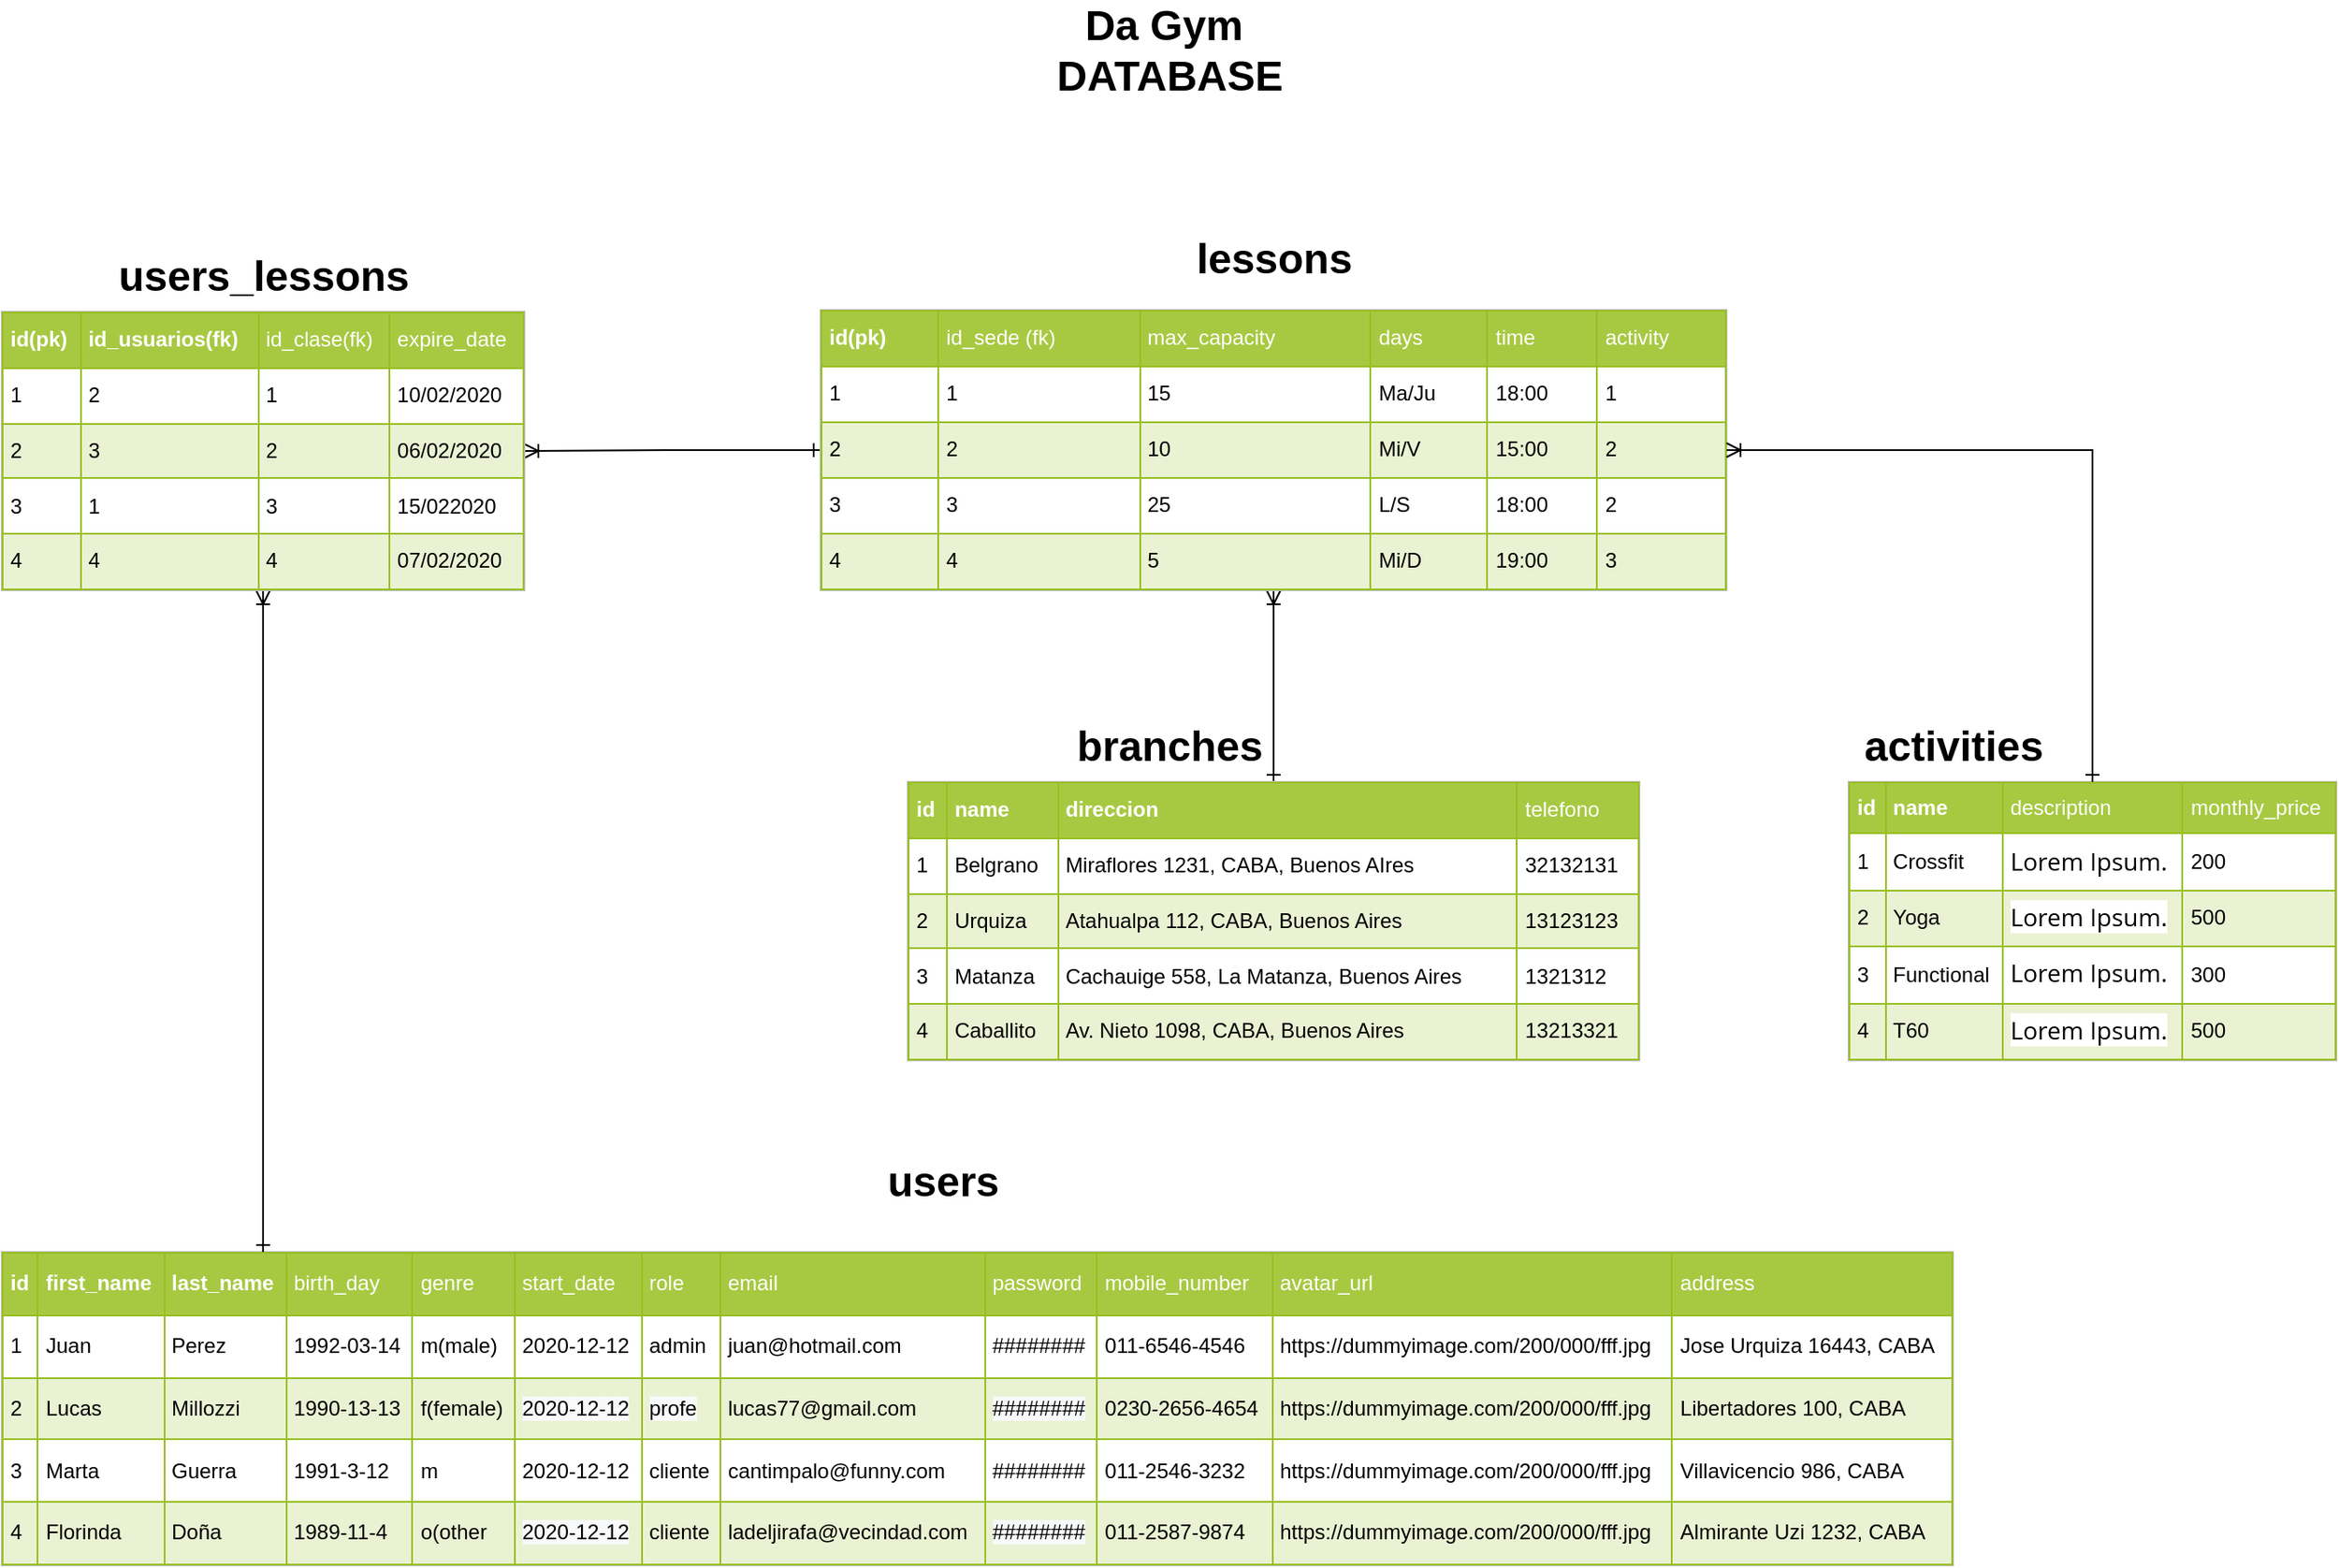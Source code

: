 <mxfile version="13.4.2" type="device"><diagram id="0NtiSybKZ7wH2OWDt5PK" name="Page-1"><mxGraphModel dx="1769" dy="621" grid="1" gridSize="10" guides="1" tooltips="1" connect="1" arrows="1" fold="1" page="1" pageScale="1" pageWidth="827" pageHeight="1169" math="0" shadow="0"><root><mxCell id="0"/><mxCell id="1" parent="0"/><mxCell id="klfMsKA60MxxlM0_cK2C-6" value="&lt;table border=&quot;1&quot; width=&quot;100%&quot; cellpadding=&quot;4&quot; style=&quot;width: 100% ; height: 100% ; border-collapse: collapse&quot;&gt;&lt;tbody&gt;&lt;tr style=&quot;background-color: #a7c942 ; color: #ffffff ; border: 1px solid #98bf21&quot;&gt;&lt;th align=&quot;left&quot;&gt;id&lt;/th&gt;&lt;th align=&quot;left&quot;&gt;name&lt;/th&gt;&lt;td&gt;description&lt;/td&gt;&lt;td&gt;monthly_price&lt;/td&gt;&lt;/tr&gt;&lt;tr style=&quot;border: 1px solid #98bf21&quot;&gt;&lt;td&gt;1&lt;/td&gt;&lt;td&gt;Crossfit&lt;/td&gt;&lt;td&gt;&lt;span style=&quot;margin: 0px ; padding: 0px ; font-family: &amp;#34;open sans&amp;#34; , &amp;#34;arial&amp;#34; , sans-serif ; font-size: 14px ; text-align: justify ; background-color: rgb(255 , 255 , 255)&quot;&gt;Lorem Ipsum&lt;/span&gt;&lt;span style=&quot;font-family: &amp;#34;open sans&amp;#34; , &amp;#34;arial&amp;#34; , sans-serif ; font-size: 14px ; text-align: justify ; background-color: rgb(255 , 255 , 255)&quot;&gt;.&lt;/span&gt;&lt;br&gt;&lt;/td&gt;&lt;td&gt;200&lt;/td&gt;&lt;/tr&gt;&lt;tr style=&quot;background-color: #eaf2d3 ; border: 1px solid #98bf21&quot;&gt;&lt;td&gt;2&lt;/td&gt;&lt;td&gt;Yoga&lt;/td&gt;&lt;td&gt;&lt;span style=&quot;margin: 0px ; padding: 0px ; font-family: &amp;#34;open sans&amp;#34; , &amp;#34;arial&amp;#34; , sans-serif ; font-size: 14px ; text-align: justify ; background-color: rgb(255 , 255 , 255)&quot;&gt;Lorem Ipsum&lt;/span&gt;&lt;span style=&quot;font-family: &amp;#34;open sans&amp;#34; , &amp;#34;arial&amp;#34; , sans-serif ; font-size: 14px ; text-align: justify ; background-color: rgb(255 , 255 , 255)&quot;&gt;.&lt;/span&gt;&lt;br&gt;&lt;/td&gt;&lt;td&gt;500&lt;/td&gt;&lt;/tr&gt;&lt;tr style=&quot;border: 1px solid #98bf21&quot;&gt;&lt;td&gt;3&lt;/td&gt;&lt;td&gt;Functional&lt;/td&gt;&lt;td&gt;&lt;span style=&quot;margin: 0px ; padding: 0px ; font-family: &amp;#34;open sans&amp;#34; , &amp;#34;arial&amp;#34; , sans-serif ; font-size: 14px ; text-align: justify ; background-color: rgb(255 , 255 , 255)&quot;&gt;Lorem Ipsum&lt;/span&gt;&lt;span style=&quot;font-family: &amp;#34;open sans&amp;#34; , &amp;#34;arial&amp;#34; , sans-serif ; font-size: 14px ; text-align: justify ; background-color: rgb(255 , 255 , 255)&quot;&gt;.&lt;/span&gt;&lt;br&gt;&lt;/td&gt;&lt;td&gt;300&lt;/td&gt;&lt;/tr&gt;&lt;tr style=&quot;background-color: #eaf2d3 ; border: 1px solid #98bf21&quot;&gt;&lt;td&gt;4&lt;/td&gt;&lt;td&gt;T60&lt;/td&gt;&lt;td&gt;&lt;span style=&quot;margin: 0px ; padding: 0px ; font-family: &amp;#34;open sans&amp;#34; , &amp;#34;arial&amp;#34; , sans-serif ; font-size: 14px ; text-align: justify ; background-color: rgb(255 , 255 , 255)&quot;&gt;Lorem Ipsum&lt;/span&gt;&lt;span style=&quot;font-family: &amp;#34;open sans&amp;#34; , &amp;#34;arial&amp;#34; , sans-serif ; font-size: 14px ; text-align: justify ; background-color: rgb(255 , 255 , 255)&quot;&gt;.&lt;/span&gt;&lt;br&gt;&lt;/td&gt;&lt;td&gt;500&lt;/td&gt;&lt;/tr&gt;&lt;/tbody&gt;&lt;/table&gt;" style="text;html=1;strokeColor=#c0c0c0;fillColor=#ffffff;overflow=fill;rounded=0;" parent="1" vertex="1"><mxGeometry x="390" y="520" width="280" height="160" as="geometry"/></mxCell><mxCell id="klfMsKA60MxxlM0_cK2C-7" value="activities" style="text;strokeColor=none;fillColor=none;html=1;fontSize=24;fontStyle=1;verticalAlign=middle;align=center;" parent="1" vertex="1"><mxGeometry x="400" y="480" width="100" height="40" as="geometry"/></mxCell><mxCell id="PfGOW9zBciBnfxJ2lD9T-17" style="edgeStyle=orthogonalEdgeStyle;rounded=0;orthogonalLoop=1;jettySize=auto;html=1;exitX=0.5;exitY=1;exitDx=0;exitDy=0;entryX=0.5;entryY=0;entryDx=0;entryDy=0;startArrow=ERoneToMany;startFill=0;endArrow=ERone;endFill=0;strokeWidth=1;" parent="1" source="klfMsKA60MxxlM0_cK2C-8" target="klfMsKA60MxxlM0_cK2C-15" edge="1"><mxGeometry relative="1" as="geometry"/></mxCell><mxCell id="8xahP0_aJ4fTAgVw9wXI-13" style="edgeStyle=orthogonalEdgeStyle;rounded=0;orthogonalLoop=1;jettySize=auto;html=1;exitX=0;exitY=0.5;exitDx=0;exitDy=0;entryX=1;entryY=0.5;entryDx=0;entryDy=0;startArrow=ERone;startFill=0;endArrow=ERoneToMany;endFill=0;" parent="1" source="klfMsKA60MxxlM0_cK2C-8" target="klfMsKA60MxxlM0_cK2C-21" edge="1"><mxGeometry relative="1" as="geometry"/></mxCell><mxCell id="klfMsKA60MxxlM0_cK2C-8" value="&lt;table border=&quot;1&quot; width=&quot;100%&quot; cellpadding=&quot;4&quot; style=&quot;width: 100% ; height: 100% ; border-collapse: collapse&quot;&gt;&lt;tbody&gt;&lt;tr style=&quot;background-color: #a7c942 ; color: #ffffff ; border: 1px solid #98bf21&quot;&gt;&lt;th align=&quot;left&quot;&gt;id(pk)&lt;/th&gt;&lt;td&gt;id_sede (fk)&lt;/td&gt;&lt;td&gt;max_capacity&lt;/td&gt;&lt;td&gt;days&lt;/td&gt;&lt;td&gt;time&lt;/td&gt;&lt;td&gt;activity&lt;/td&gt;&lt;/tr&gt;&lt;tr style=&quot;border: 1px solid #98bf21&quot;&gt;&lt;td&gt;1&lt;/td&gt;&lt;td&gt;1&lt;/td&gt;&lt;td&gt;15&lt;/td&gt;&lt;td&gt;Ma/Ju&lt;/td&gt;&lt;td&gt;18:00&lt;/td&gt;&lt;td&gt;1&lt;/td&gt;&lt;/tr&gt;&lt;tr style=&quot;background-color: #eaf2d3 ; border: 1px solid #98bf21&quot;&gt;&lt;td&gt;2&lt;br&gt;&lt;/td&gt;&lt;td&gt;2&lt;/td&gt;&lt;td&gt;10&lt;/td&gt;&lt;td&gt;Mi/V&lt;/td&gt;&lt;td&gt;15:00&lt;/td&gt;&lt;td&gt;2&lt;/td&gt;&lt;/tr&gt;&lt;tr style=&quot;border: 1px solid #98bf21&quot;&gt;&lt;td&gt;3&lt;/td&gt;&lt;td&gt;3&lt;/td&gt;&lt;td&gt;25&lt;/td&gt;&lt;td&gt;L/S&lt;/td&gt;&lt;td&gt;18:00&lt;/td&gt;&lt;td&gt;2&lt;/td&gt;&lt;/tr&gt;&lt;tr style=&quot;background-color: #eaf2d3 ; border: 1px solid #98bf21&quot;&gt;&lt;td&gt;4&lt;/td&gt;&lt;td&gt;4&lt;/td&gt;&lt;td&gt;5&lt;/td&gt;&lt;td&gt;Mi/D&lt;/td&gt;&lt;td&gt;19:00&lt;/td&gt;&lt;td&gt;3&lt;/td&gt;&lt;/tr&gt;&lt;/tbody&gt;&lt;/table&gt;" style="text;html=1;strokeColor=#c0c0c0;fillColor=#ffffff;overflow=fill;rounded=0;" parent="1" vertex="1"><mxGeometry x="-200" y="249" width="520" height="161" as="geometry"/></mxCell><mxCell id="klfMsKA60MxxlM0_cK2C-9" value="lessons" style="text;strokeColor=none;fillColor=none;html=1;fontSize=24;fontStyle=1;verticalAlign=middle;align=center;" parent="1" vertex="1"><mxGeometry x="-60" y="200" width="240" height="40" as="geometry"/></mxCell><mxCell id="klfMsKA60MxxlM0_cK2C-15" value="&lt;table border=&quot;1&quot; width=&quot;100%&quot; cellpadding=&quot;4&quot; style=&quot;width: 100% ; height: 100% ; border-collapse: collapse&quot;&gt;&lt;tbody&gt;&lt;tr style=&quot;background-color: #a7c942 ; color: #ffffff ; border: 1px solid #98bf21&quot;&gt;&lt;th align=&quot;left&quot;&gt;id&lt;/th&gt;&lt;th align=&quot;left&quot;&gt;name&lt;/th&gt;&lt;th align=&quot;left&quot;&gt;direccion&lt;/th&gt;&lt;td&gt;telefono&lt;/td&gt;&lt;/tr&gt;&lt;tr style=&quot;border: 1px solid #98bf21&quot;&gt;&lt;td&gt;1&lt;/td&gt;&lt;td&gt;Belgrano&lt;/td&gt;&lt;td&gt;Miraflores 1231, CABA, Buenos AIres&lt;/td&gt;&lt;td&gt;32132131&lt;/td&gt;&lt;/tr&gt;&lt;tr style=&quot;background-color: #eaf2d3 ; border: 1px solid #98bf21&quot;&gt;&lt;td&gt;2&lt;/td&gt;&lt;td&gt;Urquiza&lt;/td&gt;&lt;td&gt;Atahualpa 112, CABA, Buenos Aires&lt;/td&gt;&lt;td&gt;13123123&lt;/td&gt;&lt;/tr&gt;&lt;tr style=&quot;border: 1px solid #98bf21&quot;&gt;&lt;td&gt;3&lt;/td&gt;&lt;td&gt;Matanza&lt;/td&gt;&lt;td&gt;Cachauige 558, La Matanza, Buenos Aires&lt;/td&gt;&lt;td&gt;1321312&lt;/td&gt;&lt;/tr&gt;&lt;tr style=&quot;background-color: #eaf2d3 ; border: 1px solid #98bf21&quot;&gt;&lt;td&gt;4&lt;/td&gt;&lt;td&gt;Caballito&lt;/td&gt;&lt;td&gt;Av. Nieto 1098, CABA, Buenos Aires&lt;/td&gt;&lt;td&gt;13213321&lt;/td&gt;&lt;/tr&gt;&lt;/tbody&gt;&lt;/table&gt;" style="text;html=1;strokeColor=#c0c0c0;fillColor=#ffffff;overflow=fill;rounded=0;" parent="1" vertex="1"><mxGeometry x="-150" y="520" width="420" height="160" as="geometry"/></mxCell><mxCell id="klfMsKA60MxxlM0_cK2C-16" value="branches" style="text;strokeColor=none;fillColor=none;html=1;fontSize=24;fontStyle=1;verticalAlign=middle;align=center;" parent="1" vertex="1"><mxGeometry x="-50" y="480" width="100" height="40" as="geometry"/></mxCell><mxCell id="PfGOW9zBciBnfxJ2lD9T-16" style="edgeStyle=orthogonalEdgeStyle;rounded=0;orthogonalLoop=1;jettySize=auto;html=1;startArrow=ERoneToMany;startFill=0;endArrow=ERone;endFill=0;strokeWidth=1;" parent="1" source="klfMsKA60MxxlM0_cK2C-8" target="klfMsKA60MxxlM0_cK2C-6" edge="1"><mxGeometry relative="1" as="geometry"><mxPoint x="1156.32" y="516" as="targetPoint"/></mxGeometry></mxCell><mxCell id="klfMsKA60MxxlM0_cK2C-19" value="&lt;table border=&quot;1&quot; width=&quot;100%&quot; cellpadding=&quot;4&quot; style=&quot;width: 100% ; height: 100% ; border-collapse: collapse&quot;&gt;&lt;tbody&gt;&lt;tr style=&quot;background-color: #a7c942 ; color: #ffffff ; border: 1px solid #98bf21&quot;&gt;&lt;th align=&quot;left&quot;&gt;id&lt;/th&gt;&lt;th align=&quot;left&quot;&gt;first_name&lt;/th&gt;&lt;th align=&quot;left&quot;&gt;last_name&lt;/th&gt;&lt;td&gt;birth_day&lt;/td&gt;&lt;td&gt;genre&lt;/td&gt;&lt;td&gt;start_date&lt;/td&gt;&lt;td&gt;role&lt;/td&gt;&lt;td&gt;email&lt;/td&gt;&lt;td&gt;password&lt;/td&gt;&lt;td&gt;mobile_number&lt;/td&gt;&lt;td&gt;avatar_url&lt;/td&gt;&lt;td&gt;address&lt;/td&gt;&lt;/tr&gt;&lt;tr style=&quot;border: 1px solid #98bf21&quot;&gt;&lt;td&gt;1&lt;/td&gt;&lt;td&gt;Juan&lt;/td&gt;&lt;td&gt;Perez&lt;/td&gt;&lt;td&gt;1992-03-14&lt;/td&gt;&lt;td&gt;m(male)&lt;/td&gt;&lt;td&gt;2020-12-12&lt;/td&gt;&lt;td&gt;admin&lt;/td&gt;&lt;td&gt;juan@hotmail.com&lt;/td&gt;&lt;td&gt;########&lt;/td&gt;&lt;td&gt;011-6546-4546&lt;/td&gt;&lt;td&gt;https://dummyimage.com/200/000/fff.jpg&lt;br&gt;&lt;/td&gt;&lt;td&gt;Jose Urquiza 16443, CABA&lt;/td&gt;&lt;/tr&gt;&lt;tr style=&quot;background-color: #eaf2d3 ; border: 1px solid #98bf21&quot;&gt;&lt;td&gt;2&lt;/td&gt;&lt;td&gt;Lucas&lt;/td&gt;&lt;td&gt;Millozzi&lt;/td&gt;&lt;td&gt;1990-13-13&lt;/td&gt;&lt;td&gt;f(female)&lt;/td&gt;&lt;td&gt;&lt;span style=&quot;background-color: rgb(248 , 249 , 250)&quot;&gt;2020-12-12&lt;/span&gt;&lt;br&gt;&lt;/td&gt;&lt;td&gt;&lt;span style=&quot;background-color: rgb(248 , 249 , 250)&quot;&gt;profe&lt;/span&gt;&lt;/td&gt;&lt;td&gt;lucas77@gmail.com&lt;/td&gt;&lt;td&gt;&lt;span style=&quot;background-color: rgb(248 , 249 , 250)&quot;&gt;########&lt;/span&gt;&lt;br&gt;&lt;/td&gt;&lt;td&gt;0230-2656-4654&lt;/td&gt;&lt;td&gt;https://dummyimage.com/200/000/fff.jpg&lt;br&gt;&lt;/td&gt;&lt;td&gt;Libertadores 100, CABA&lt;/td&gt;&lt;/tr&gt;&lt;tr style=&quot;border: 1px solid #98bf21&quot;&gt;&lt;td&gt;3&lt;/td&gt;&lt;td&gt;Marta&lt;/td&gt;&lt;td&gt;Guerra&lt;/td&gt;&lt;td&gt;1991-3-12&lt;/td&gt;&lt;td&gt;m&lt;/td&gt;&lt;td&gt;2020-12-12&lt;br&gt;&lt;/td&gt;&lt;td&gt;cliente&lt;/td&gt;&lt;td&gt;cantimpalo@funny.com&lt;/td&gt;&lt;td&gt;########&lt;br&gt;&lt;/td&gt;&lt;td&gt;011-2546-3232&lt;/td&gt;&lt;td&gt;https://dummyimage.com/200/000/fff.jpg&lt;br&gt;&lt;/td&gt;&lt;td&gt;Villavicencio 986, CABA&lt;/td&gt;&lt;/tr&gt;&lt;tr style=&quot;background-color: #eaf2d3 ; border: 1px solid #98bf21&quot;&gt;&lt;td&gt;4&lt;/td&gt;&lt;td&gt;Florinda&lt;/td&gt;&lt;td&gt;Doña&lt;/td&gt;&lt;td&gt;1989-11-4&lt;/td&gt;&lt;td&gt;o(other&lt;/td&gt;&lt;td&gt;&lt;span style=&quot;background-color: rgb(248 , 249 , 250)&quot;&gt;2020-12-12&lt;/span&gt;&lt;br&gt;&lt;/td&gt;&lt;td&gt;cliente&lt;/td&gt;&lt;td&gt;ladeljirafa@vecindad.com&lt;/td&gt;&lt;td&gt;&lt;span style=&quot;background-color: rgb(248 , 249 , 250)&quot;&gt;########&lt;/span&gt;&lt;br&gt;&lt;/td&gt;&lt;td&gt;011-2587-9874&lt;/td&gt;&lt;td&gt;https://dummyimage.com/200/000/fff.jpg&lt;br&gt;&lt;/td&gt;&lt;td&gt;Almirante Uzi 1232, CABA&lt;/td&gt;&lt;/tr&gt;&lt;/tbody&gt;&lt;/table&gt;" style="text;html=1;strokeColor=#c0c0c0;fillColor=#ffffff;overflow=fill;rounded=0;" parent="1" vertex="1"><mxGeometry x="-670" y="790" width="1120" height="180" as="geometry"/></mxCell><mxCell id="klfMsKA60MxxlM0_cK2C-20" value="users" style="text;strokeColor=none;fillColor=none;html=1;fontSize=24;fontStyle=1;verticalAlign=middle;align=center;" parent="1" vertex="1"><mxGeometry x="-180" y="730" width="100" height="40" as="geometry"/></mxCell><mxCell id="PfGOW9zBciBnfxJ2lD9T-15" style="edgeStyle=orthogonalEdgeStyle;rounded=0;orthogonalLoop=1;jettySize=auto;html=1;exitX=0.5;exitY=1;exitDx=0;exitDy=0;startArrow=ERoneToMany;startFill=0;endArrow=ERone;endFill=0;strokeWidth=1;" parent="1" source="klfMsKA60MxxlM0_cK2C-21" edge="1"><mxGeometry relative="1" as="geometry"><mxPoint x="-520" y="790" as="targetPoint"/><Array as="points"><mxPoint x="-520" y="790"/></Array></mxGeometry></mxCell><mxCell id="klfMsKA60MxxlM0_cK2C-21" value="&lt;table border=&quot;1&quot; width=&quot;100%&quot; cellpadding=&quot;4&quot; style=&quot;width: 100% ; height: 100% ; border-collapse: collapse&quot;&gt;&lt;tbody&gt;&lt;tr style=&quot;background-color: #a7c942 ; color: #ffffff ; border: 1px solid #98bf21&quot;&gt;&lt;th align=&quot;left&quot;&gt;id(pk)&lt;/th&gt;&lt;th align=&quot;left&quot;&gt;id_usuarios(fk)&lt;/th&gt;&lt;td&gt;id_clase(fk)&lt;/td&gt;&lt;td&gt;expire_date&lt;/td&gt;&lt;/tr&gt;&lt;tr style=&quot;border: 1px solid #98bf21&quot;&gt;&lt;td&gt;1&lt;/td&gt;&lt;td&gt;2&lt;/td&gt;&lt;td&gt;1&lt;/td&gt;&lt;td&gt;10/02/2020&lt;/td&gt;&lt;/tr&gt;&lt;tr style=&quot;background-color: #eaf2d3 ; border: 1px solid #98bf21&quot;&gt;&lt;td&gt;2&lt;/td&gt;&lt;td&gt;3&lt;/td&gt;&lt;td&gt;2&lt;/td&gt;&lt;td&gt;06/02/2020&lt;/td&gt;&lt;/tr&gt;&lt;tr style=&quot;border: 1px solid #98bf21&quot;&gt;&lt;td&gt;3&lt;/td&gt;&lt;td&gt;1&lt;/td&gt;&lt;td&gt;3&lt;/td&gt;&lt;td&gt;15/022020&lt;/td&gt;&lt;/tr&gt;&lt;tr style=&quot;background-color: #eaf2d3 ; border: 1px solid #98bf21&quot;&gt;&lt;td&gt;4&lt;/td&gt;&lt;td&gt;4&lt;/td&gt;&lt;td&gt;4&lt;/td&gt;&lt;td&gt;07/02/2020&lt;/td&gt;&lt;/tr&gt;&lt;/tbody&gt;&lt;/table&gt;" style="text;html=1;strokeColor=#c0c0c0;fillColor=#ffffff;overflow=fill;rounded=0;" parent="1" vertex="1"><mxGeometry x="-670" y="250" width="300" height="160" as="geometry"/></mxCell><mxCell id="klfMsKA60MxxlM0_cK2C-22" value="users_lessons" style="text;strokeColor=none;fillColor=none;html=1;fontSize=24;fontStyle=1;verticalAlign=middle;align=center;" parent="1" vertex="1"><mxGeometry x="-570" y="210" width="100" height="40" as="geometry"/></mxCell><mxCell id="8xahP0_aJ4fTAgVw9wXI-8" value="Da Gym&amp;nbsp;&lt;br&gt;DATABASE" style="text;strokeColor=none;fillColor=none;html=1;fontSize=24;fontStyle=1;verticalAlign=middle;align=center;" parent="1" vertex="1"><mxGeometry x="-50" y="80" width="100" height="40" as="geometry"/></mxCell></root></mxGraphModel></diagram></mxfile>